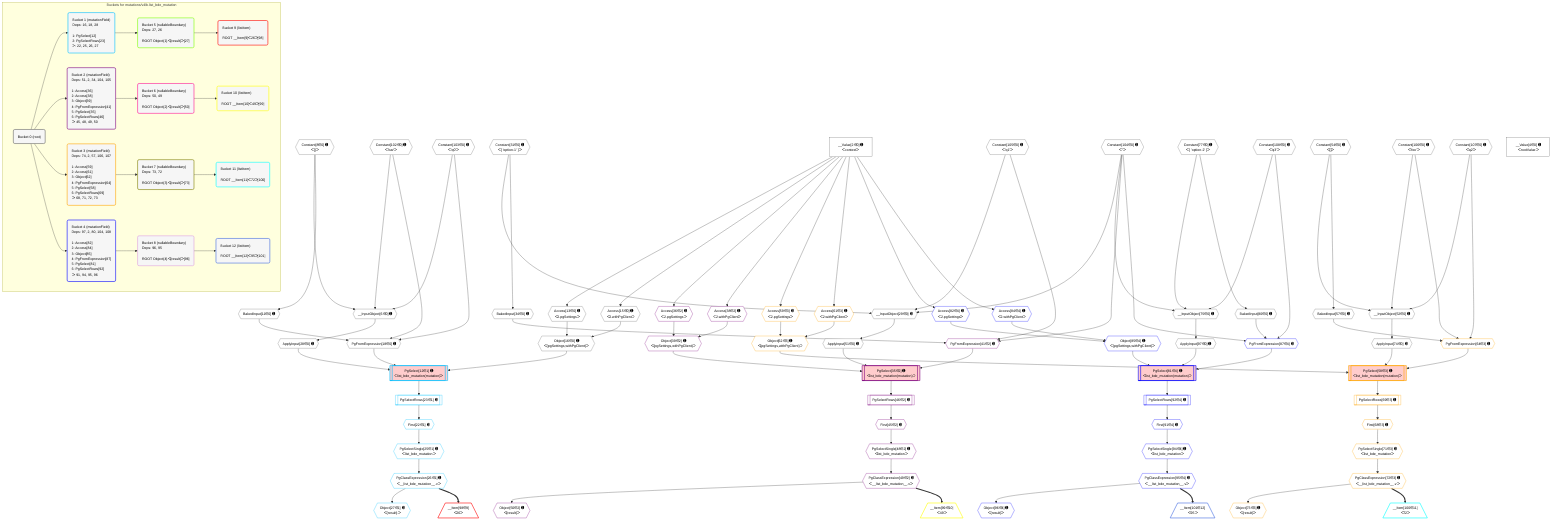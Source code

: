 %%{init: {'themeVariables': { 'fontSize': '12px'}}}%%
graph TD
    classDef path fill:#eee,stroke:#000,color:#000
    classDef plan fill:#fff,stroke-width:1px,color:#000
    classDef itemplan fill:#fff,stroke-width:2px,color:#000
    classDef unbatchedplan fill:#dff,stroke-width:1px,color:#000
    classDef sideeffectplan fill:#fcc,stroke-width:2px,color:#000
    classDef bucket fill:#f6f6f6,color:#000,stroke-width:2px,text-align:left

    subgraph "Buckets for mutations/v4/b.list_bde_mutation"
    Bucket0("Bucket 0 (root)"):::bucket
    Bucket1("Bucket 1 (mutationField)<br />Deps: 16, 18, 28<br /><br />1: PgSelect[12]<br />2: PgSelectRows[23]<br />ᐳ: 22, 25, 26, 27"):::bucket
    Bucket2("Bucket 2 (mutationField)<br />Deps: 51, 2, 34, 104, 105<br /><br />1: Access[36]<br />2: Access[38]<br />3: Object[39]<br />4: PgFromExpression[41]<br />5: PgSelect[35]<br />6: PgSelectRows[46]<br />ᐳ: 45, 48, 49, 50"):::bucket
    Bucket3("Bucket 3 (mutationField)<br />Deps: 74, 2, 57, 106, 107<br /><br />1: Access[59]<br />2: Access[61]<br />3: Object[62]<br />4: PgFromExpression[64]<br />5: PgSelect[58]<br />6: PgSelectRows[69]<br />ᐳ: 68, 71, 72, 73"):::bucket
    Bucket4("Bucket 4 (mutationField)<br />Deps: 97, 2, 80, 104, 108<br /><br />1: Access[82]<br />2: Access[84]<br />3: Object[85]<br />4: PgFromExpression[87]<br />5: PgSelect[81]<br />6: PgSelectRows[92]<br />ᐳ: 91, 94, 95, 96"):::bucket
    Bucket5("Bucket 5 (nullableBoundary)<br />Deps: 27, 26<br /><br />ROOT Object{1}ᐸ{result}ᐳ[27]"):::bucket
    Bucket6("Bucket 6 (nullableBoundary)<br />Deps: 50, 49<br /><br />ROOT Object{2}ᐸ{result}ᐳ[50]"):::bucket
    Bucket7("Bucket 7 (nullableBoundary)<br />Deps: 73, 72<br /><br />ROOT Object{3}ᐸ{result}ᐳ[73]"):::bucket
    Bucket8("Bucket 8 (nullableBoundary)<br />Deps: 96, 95<br /><br />ROOT Object{4}ᐸ{result}ᐳ[96]"):::bucket
    Bucket9("Bucket 9 (listItem)<br /><br />ROOT __Item{9}ᐸ26ᐳ[98]"):::bucket
    Bucket10("Bucket 10 (listItem)<br /><br />ROOT __Item{10}ᐸ49ᐳ[99]"):::bucket
    Bucket11("Bucket 11 (listItem)<br /><br />ROOT __Item{11}ᐸ72ᐳ[100]"):::bucket
    Bucket12("Bucket 12 (listItem)<br /><br />ROOT __Item{12}ᐸ95ᐳ[101]"):::bucket
    end
    Bucket0 --> Bucket1 & Bucket2 & Bucket3 & Bucket4
    Bucket1 --> Bucket5
    Bucket2 --> Bucket6
    Bucket3 --> Bucket7
    Bucket4 --> Bucket8
    Bucket5 --> Bucket9
    Bucket6 --> Bucket10
    Bucket7 --> Bucket11
    Bucket8 --> Bucket12

    %% plan dependencies
    __InputObject6{{"__InputObject[6∈0] ➊"}}:::plan
    Constant8{{"Constant[8∈0] ➊<br />ᐸ[]ᐳ"}}:::plan
    Constant102{{"Constant[102∈0] ➊<br />ᐸ'bar'ᐳ"}}:::plan
    Constant103{{"Constant[103∈0] ➊<br />ᐸ'q0'ᐳ"}}:::plan
    Constant8 & Constant102 & Constant103 --> __InputObject6
    __InputObject29{{"__InputObject[29∈0] ➊"}}:::plan
    Constant31{{"Constant[31∈0] ➊<br />ᐸ[ 'option-1' ]ᐳ"}}:::plan
    Constant104{{"Constant[104∈0] ➊<br />ᐸ''ᐳ"}}:::plan
    Constant105{{"Constant[105∈0] ➊<br />ᐸ'q1'ᐳ"}}:::plan
    Constant31 & Constant104 & Constant105 --> __InputObject29
    __InputObject52{{"__InputObject[52∈0] ➊"}}:::plan
    Constant54{{"Constant[54∈0] ➊<br />ᐸ[]ᐳ"}}:::plan
    Constant106{{"Constant[106∈0] ➊<br />ᐸ'foo'ᐳ"}}:::plan
    Constant107{{"Constant[107∈0] ➊<br />ᐸ'q2'ᐳ"}}:::plan
    Constant54 & Constant106 & Constant107 --> __InputObject52
    __InputObject75{{"__InputObject[75∈0] ➊"}}:::plan
    Constant77{{"Constant[77∈0] ➊<br />ᐸ[ 'option-2' ]ᐳ"}}:::plan
    Constant108{{"Constant[108∈0] ➊<br />ᐸ'q3'ᐳ"}}:::plan
    Constant77 & Constant104 & Constant108 --> __InputObject75
    PgFromExpression18{{"PgFromExpression[18∈0] ➊"}}:::plan
    BakedInput11{{"BakedInput[11∈0] ➊"}}:::plan
    BakedInput11 & Constant102 & Constant103 --> PgFromExpression18
    Object16{{"Object[16∈0] ➊<br />ᐸ{pgSettings,withPgClient}ᐳ"}}:::plan
    Access13{{"Access[13∈0] ➊<br />ᐸ2.pgSettingsᐳ"}}:::plan
    Access15{{"Access[15∈0] ➊<br />ᐸ2.withPgClientᐳ"}}:::plan
    Access13 & Access15 --> Object16
    Constant8 --> BakedInput11
    __Value2["__Value[2∈0] ➊<br />ᐸcontextᐳ"]:::plan
    __Value2 --> Access13
    __Value2 --> Access15
    ApplyInput28{{"ApplyInput[28∈0] ➊"}}:::plan
    __InputObject6 --> ApplyInput28
    BakedInput34{{"BakedInput[34∈0] ➊"}}:::plan
    Constant31 --> BakedInput34
    ApplyInput51{{"ApplyInput[51∈0] ➊"}}:::plan
    __InputObject29 --> ApplyInput51
    BakedInput57{{"BakedInput[57∈0] ➊"}}:::plan
    Constant54 --> BakedInput57
    ApplyInput74{{"ApplyInput[74∈0] ➊"}}:::plan
    __InputObject52 --> ApplyInput74
    BakedInput80{{"BakedInput[80∈0] ➊"}}:::plan
    Constant77 --> BakedInput80
    ApplyInput97{{"ApplyInput[97∈0] ➊"}}:::plan
    __InputObject75 --> ApplyInput97
    __Value4["__Value[4∈0] ➊<br />ᐸrootValueᐳ"]:::plan
    PgSelect12[["PgSelect[12∈1] ➊<br />ᐸlist_bde_mutation(mutation)ᐳ"]]:::sideeffectplan
    Object16 & PgFromExpression18 & ApplyInput28 --> PgSelect12
    First22{{"First[22∈1] ➊"}}:::plan
    PgSelectRows23[["PgSelectRows[23∈1] ➊"]]:::plan
    PgSelectRows23 --> First22
    PgSelect12 --> PgSelectRows23
    PgSelectSingle25{{"PgSelectSingle[25∈1] ➊<br />ᐸlist_bde_mutationᐳ"}}:::plan
    First22 --> PgSelectSingle25
    PgClassExpression26{{"PgClassExpression[26∈1] ➊<br />ᐸ__list_bde_mutation__.vᐳ"}}:::plan
    PgSelectSingle25 --> PgClassExpression26
    Object27{{"Object[27∈1] ➊<br />ᐸ{result}ᐳ"}}:::plan
    PgClassExpression26 --> Object27
    __Item98[/"__Item[98∈9]<br />ᐸ26ᐳ"\]:::itemplan
    PgClassExpression26 ==> __Item98
    PgSelect35[["PgSelect[35∈2] ➊<br />ᐸlist_bde_mutation(mutation)ᐳ"]]:::sideeffectplan
    Object39{{"Object[39∈2] ➊<br />ᐸ{pgSettings,withPgClient}ᐳ"}}:::plan
    PgFromExpression41{{"PgFromExpression[41∈2] ➊"}}:::plan
    Object39 & PgFromExpression41 & ApplyInput51 --> PgSelect35
    BakedInput34 & Constant104 & Constant105 --> PgFromExpression41
    Access36{{"Access[36∈2] ➊<br />ᐸ2.pgSettingsᐳ"}}:::plan
    Access38{{"Access[38∈2] ➊<br />ᐸ2.withPgClientᐳ"}}:::plan
    Access36 & Access38 --> Object39
    __Value2 --> Access36
    __Value2 --> Access38
    First45{{"First[45∈2] ➊"}}:::plan
    PgSelectRows46[["PgSelectRows[46∈2] ➊"]]:::plan
    PgSelectRows46 --> First45
    PgSelect35 --> PgSelectRows46
    PgSelectSingle48{{"PgSelectSingle[48∈2] ➊<br />ᐸlist_bde_mutationᐳ"}}:::plan
    First45 --> PgSelectSingle48
    PgClassExpression49{{"PgClassExpression[49∈2] ➊<br />ᐸ__list_bde_mutation__.vᐳ"}}:::plan
    PgSelectSingle48 --> PgClassExpression49
    Object50{{"Object[50∈2] ➊<br />ᐸ{result}ᐳ"}}:::plan
    PgClassExpression49 --> Object50
    __Item99[/"__Item[99∈10]<br />ᐸ49ᐳ"\]:::itemplan
    PgClassExpression49 ==> __Item99
    PgSelect58[["PgSelect[58∈3] ➊<br />ᐸlist_bde_mutation(mutation)ᐳ"]]:::sideeffectplan
    Object62{{"Object[62∈3] ➊<br />ᐸ{pgSettings,withPgClient}ᐳ"}}:::plan
    PgFromExpression64{{"PgFromExpression[64∈3] ➊"}}:::plan
    Object62 & PgFromExpression64 & ApplyInput74 --> PgSelect58
    BakedInput57 & Constant106 & Constant107 --> PgFromExpression64
    Access59{{"Access[59∈3] ➊<br />ᐸ2.pgSettingsᐳ"}}:::plan
    Access61{{"Access[61∈3] ➊<br />ᐸ2.withPgClientᐳ"}}:::plan
    Access59 & Access61 --> Object62
    __Value2 --> Access59
    __Value2 --> Access61
    First68{{"First[68∈3] ➊"}}:::plan
    PgSelectRows69[["PgSelectRows[69∈3] ➊"]]:::plan
    PgSelectRows69 --> First68
    PgSelect58 --> PgSelectRows69
    PgSelectSingle71{{"PgSelectSingle[71∈3] ➊<br />ᐸlist_bde_mutationᐳ"}}:::plan
    First68 --> PgSelectSingle71
    PgClassExpression72{{"PgClassExpression[72∈3] ➊<br />ᐸ__list_bde_mutation__.vᐳ"}}:::plan
    PgSelectSingle71 --> PgClassExpression72
    Object73{{"Object[73∈3] ➊<br />ᐸ{result}ᐳ"}}:::plan
    PgClassExpression72 --> Object73
    __Item100[/"__Item[100∈11]<br />ᐸ72ᐳ"\]:::itemplan
    PgClassExpression72 ==> __Item100
    PgSelect81[["PgSelect[81∈4] ➊<br />ᐸlist_bde_mutation(mutation)ᐳ"]]:::sideeffectplan
    Object85{{"Object[85∈4] ➊<br />ᐸ{pgSettings,withPgClient}ᐳ"}}:::plan
    PgFromExpression87{{"PgFromExpression[87∈4] ➊"}}:::plan
    Object85 & PgFromExpression87 & ApplyInput97 --> PgSelect81
    BakedInput80 & Constant104 & Constant108 --> PgFromExpression87
    Access82{{"Access[82∈4] ➊<br />ᐸ2.pgSettingsᐳ"}}:::plan
    Access84{{"Access[84∈4] ➊<br />ᐸ2.withPgClientᐳ"}}:::plan
    Access82 & Access84 --> Object85
    __Value2 --> Access82
    __Value2 --> Access84
    First91{{"First[91∈4] ➊"}}:::plan
    PgSelectRows92[["PgSelectRows[92∈4] ➊"]]:::plan
    PgSelectRows92 --> First91
    PgSelect81 --> PgSelectRows92
    PgSelectSingle94{{"PgSelectSingle[94∈4] ➊<br />ᐸlist_bde_mutationᐳ"}}:::plan
    First91 --> PgSelectSingle94
    PgClassExpression95{{"PgClassExpression[95∈4] ➊<br />ᐸ__list_bde_mutation__.vᐳ"}}:::plan
    PgSelectSingle94 --> PgClassExpression95
    Object96{{"Object[96∈4] ➊<br />ᐸ{result}ᐳ"}}:::plan
    PgClassExpression95 --> Object96
    __Item101[/"__Item[101∈12]<br />ᐸ95ᐳ"\]:::itemplan
    PgClassExpression95 ==> __Item101

    %% define steps
    classDef bucket0 stroke:#696969
    class Bucket0,__Value2,__Value4,__InputObject6,Constant8,BakedInput11,Access13,Access15,Object16,PgFromExpression18,ApplyInput28,__InputObject29,Constant31,BakedInput34,ApplyInput51,__InputObject52,Constant54,BakedInput57,ApplyInput74,__InputObject75,Constant77,BakedInput80,ApplyInput97,Constant102,Constant103,Constant104,Constant105,Constant106,Constant107,Constant108 bucket0
    classDef bucket1 stroke:#00bfff
    class Bucket1,PgSelect12,First22,PgSelectRows23,PgSelectSingle25,PgClassExpression26,Object27 bucket1
    classDef bucket2 stroke:#7f007f
    class Bucket2,PgSelect35,Access36,Access38,Object39,PgFromExpression41,First45,PgSelectRows46,PgSelectSingle48,PgClassExpression49,Object50 bucket2
    classDef bucket3 stroke:#ffa500
    class Bucket3,PgSelect58,Access59,Access61,Object62,PgFromExpression64,First68,PgSelectRows69,PgSelectSingle71,PgClassExpression72,Object73 bucket3
    classDef bucket4 stroke:#0000ff
    class Bucket4,PgSelect81,Access82,Access84,Object85,PgFromExpression87,First91,PgSelectRows92,PgSelectSingle94,PgClassExpression95,Object96 bucket4
    classDef bucket5 stroke:#7fff00
    class Bucket5 bucket5
    classDef bucket6 stroke:#ff1493
    class Bucket6 bucket6
    classDef bucket7 stroke:#808000
    class Bucket7 bucket7
    classDef bucket8 stroke:#dda0dd
    class Bucket8 bucket8
    classDef bucket9 stroke:#ff0000
    class Bucket9,__Item98 bucket9
    classDef bucket10 stroke:#ffff00
    class Bucket10,__Item99 bucket10
    classDef bucket11 stroke:#00ffff
    class Bucket11,__Item100 bucket11
    classDef bucket12 stroke:#4169e1
    class Bucket12,__Item101 bucket12